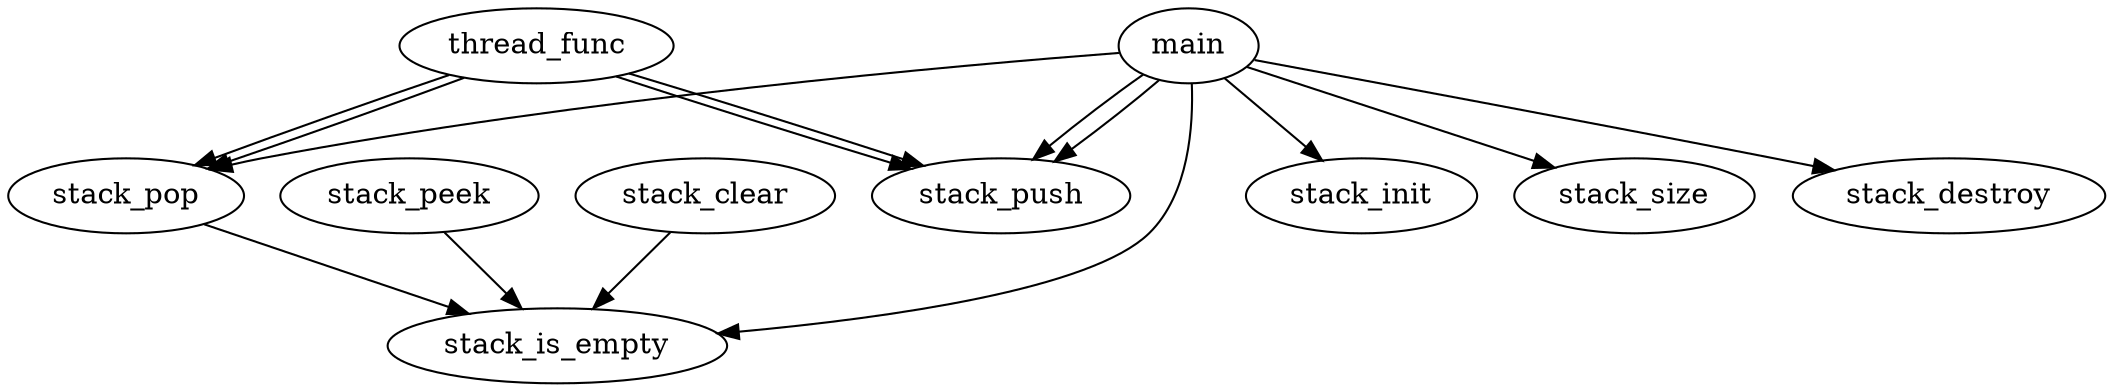 digraph CallGraph {
"stack_pop" -> "stack_is_empty";
"stack_peek" -> "stack_is_empty";
"stack_clear" -> "stack_is_empty";
"thread_func" -> "stack_push";
"thread_func" -> "stack_pop";
"thread_func" -> "stack_pop";
"thread_func" -> "stack_push";
"main" -> "stack_init";
"main" -> "stack_push";
"main" -> "stack_push";
"main" -> "stack_size";
"main" -> "stack_is_empty";
"main" -> "stack_pop";
"main" -> "stack_destroy";
}
